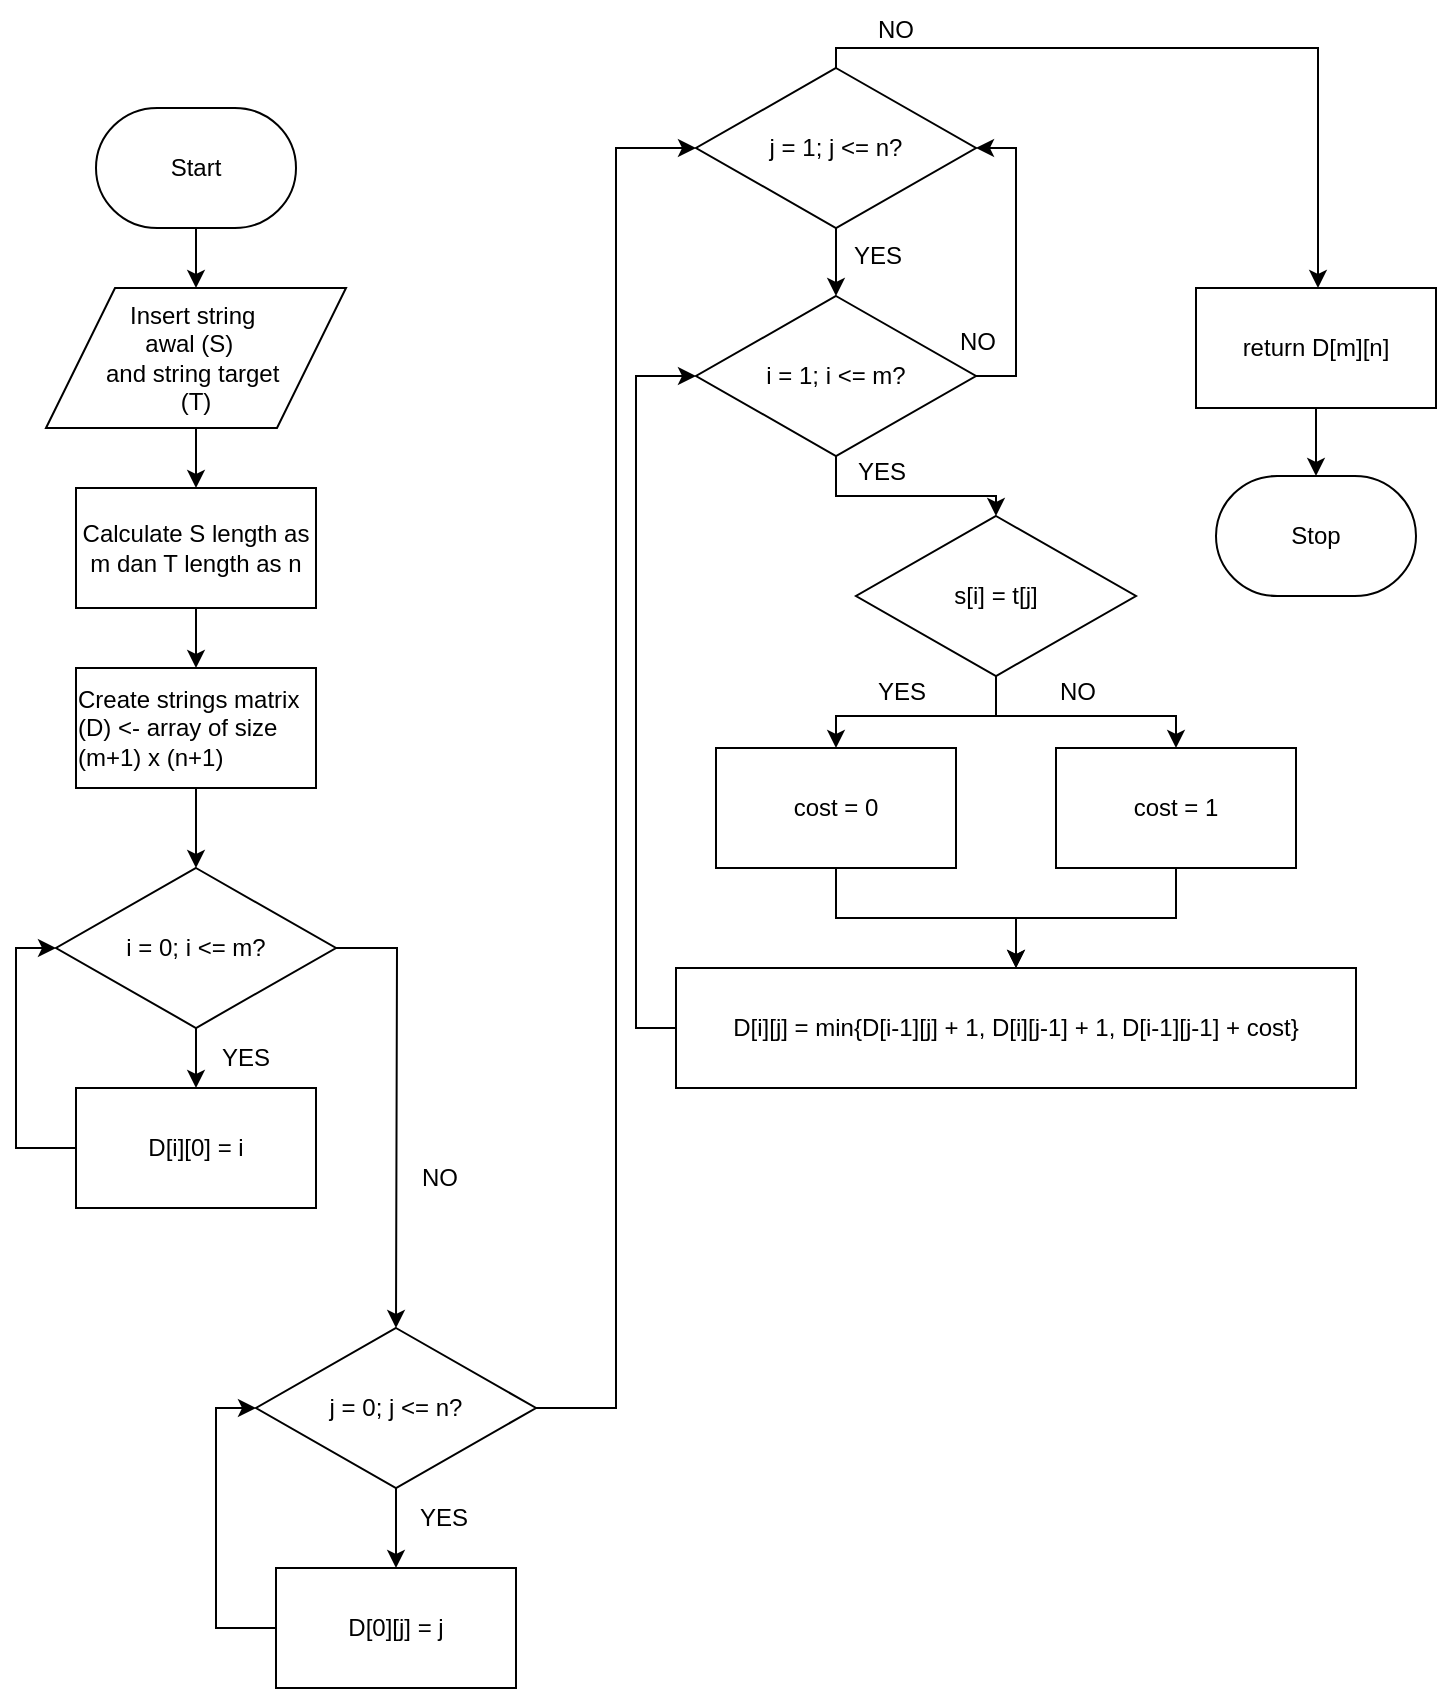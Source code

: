 <mxfile version="24.0.8" type="github" pages="2">
  <diagram name="Page-1" id="bElfAJ916uNWT5C03lzp">
    <mxGraphModel dx="1723" dy="743" grid="1" gridSize="10" guides="1" tooltips="1" connect="1" arrows="1" fold="1" page="1" pageScale="1" pageWidth="850" pageHeight="1100" background="none" math="0" shadow="0">
      <root>
        <mxCell id="0" />
        <mxCell id="1" parent="0" />
        <mxCell id="XxzT5j9qiFzCFvjzufye-4" value="" style="edgeStyle=orthogonalEdgeStyle;rounded=0;orthogonalLoop=1;jettySize=auto;html=1;labelBackgroundColor=none;fontColor=default;fontStyle=0;" edge="1" parent="1" source="XxzT5j9qiFzCFvjzufye-10" target="XxzT5j9qiFzCFvjzufye-3">
          <mxGeometry relative="1" as="geometry" />
        </mxCell>
        <mxCell id="XxzT5j9qiFzCFvjzufye-2" value="Start" style="strokeWidth=1;html=1;shape=mxgraph.flowchart.terminator;whiteSpace=wrap;labelBackgroundColor=none;fontStyle=0;" vertex="1" parent="1">
          <mxGeometry x="90" y="280" width="100" height="60" as="geometry" />
        </mxCell>
        <mxCell id="XxzT5j9qiFzCFvjzufye-6" value="" style="edgeStyle=orthogonalEdgeStyle;rounded=0;orthogonalLoop=1;jettySize=auto;html=1;labelBackgroundColor=none;fontColor=default;fontStyle=0;" edge="1" parent="1" source="XxzT5j9qiFzCFvjzufye-3" target="XxzT5j9qiFzCFvjzufye-5">
          <mxGeometry relative="1" as="geometry" />
        </mxCell>
        <mxCell id="XxzT5j9qiFzCFvjzufye-3" value="Calculate S length as m dan T length as n" style="whiteSpace=wrap;html=1;strokeWidth=1;labelBackgroundColor=none;fontStyle=0;strokeColor=default;" vertex="1" parent="1">
          <mxGeometry x="80" y="470" width="120" height="60" as="geometry" />
        </mxCell>
        <mxCell id="XxzT5j9qiFzCFvjzufye-5" value="&lt;div style=&quot;text-align: left;&quot;&gt;&lt;span style=&quot;background-color: initial;&quot;&gt;Create strings matrix (D) &amp;lt;- array of size (m+1) x (n+1)&lt;/span&gt;&lt;/div&gt;" style="whiteSpace=wrap;html=1;strokeWidth=1;labelBackgroundColor=none;fontStyle=0;" vertex="1" parent="1">
          <mxGeometry x="80" y="560" width="120" height="60" as="geometry" />
        </mxCell>
        <mxCell id="XxzT5j9qiFzCFvjzufye-11" value="" style="edgeStyle=orthogonalEdgeStyle;rounded=0;orthogonalLoop=1;jettySize=auto;html=1;labelBackgroundColor=none;fontColor=default;fontStyle=0;" edge="1" parent="1" source="XxzT5j9qiFzCFvjzufye-2" target="XxzT5j9qiFzCFvjzufye-10">
          <mxGeometry relative="1" as="geometry">
            <mxPoint x="140" y="340" as="sourcePoint" />
            <mxPoint x="140" y="480" as="targetPoint" />
          </mxGeometry>
        </mxCell>
        <mxCell id="XxzT5j9qiFzCFvjzufye-10" value="Insert string&amp;nbsp;&lt;div&gt;awal (S)&amp;nbsp;&amp;nbsp;&lt;div&gt;and string target&amp;nbsp;&lt;/div&gt;&lt;div&gt;(T)&lt;/div&gt;&lt;/div&gt;" style="shape=parallelogram;html=1;strokeWidth=1;perimeter=parallelogramPerimeter;whiteSpace=wrap;rounded=0;arcSize=12;size=0.23;labelBackgroundColor=none;fontStyle=0;" vertex="1" parent="1">
          <mxGeometry x="65" y="370" width="150" height="70" as="geometry" />
        </mxCell>
        <mxCell id="XxzT5j9qiFzCFvjzufye-13" value="" style="edgeStyle=orthogonalEdgeStyle;rounded=0;orthogonalLoop=1;jettySize=auto;html=1;labelBackgroundColor=none;fontColor=default;fontStyle=0;" edge="1" parent="1" source="XxzT5j9qiFzCFvjzufye-5">
          <mxGeometry relative="1" as="geometry">
            <mxPoint x="140" y="620" as="sourcePoint" />
            <mxPoint x="140" y="660" as="targetPoint" />
          </mxGeometry>
        </mxCell>
        <mxCell id="XxzT5j9qiFzCFvjzufye-42" value="" style="edgeStyle=orthogonalEdgeStyle;rounded=0;orthogonalLoop=1;jettySize=auto;html=1;labelBackgroundColor=none;fontColor=default;" edge="1" parent="1" source="XxzT5j9qiFzCFvjzufye-40" target="XxzT5j9qiFzCFvjzufye-41">
          <mxGeometry relative="1" as="geometry" />
        </mxCell>
        <mxCell id="XxzT5j9qiFzCFvjzufye-47" style="edgeStyle=orthogonalEdgeStyle;rounded=0;orthogonalLoop=1;jettySize=auto;html=1;labelBackgroundColor=none;fontColor=default;" edge="1" parent="1" source="XxzT5j9qiFzCFvjzufye-40">
          <mxGeometry relative="1" as="geometry">
            <mxPoint x="240" y="890" as="targetPoint" />
          </mxGeometry>
        </mxCell>
        <mxCell id="XxzT5j9qiFzCFvjzufye-40" value="i = 0; i &amp;lt;= m?" style="rhombus;whiteSpace=wrap;html=1;labelBackgroundColor=none;" vertex="1" parent="1">
          <mxGeometry x="70" y="660" width="140" height="80" as="geometry" />
        </mxCell>
        <mxCell id="XxzT5j9qiFzCFvjzufye-43" style="edgeStyle=orthogonalEdgeStyle;rounded=0;orthogonalLoop=1;jettySize=auto;html=1;entryX=0;entryY=0.5;entryDx=0;entryDy=0;labelBackgroundColor=none;fontColor=default;" edge="1" parent="1" source="XxzT5j9qiFzCFvjzufye-41" target="XxzT5j9qiFzCFvjzufye-40">
          <mxGeometry relative="1" as="geometry">
            <Array as="points">
              <mxPoint x="50" y="800" />
              <mxPoint x="50" y="700" />
            </Array>
          </mxGeometry>
        </mxCell>
        <mxCell id="XxzT5j9qiFzCFvjzufye-41" value="D[i][0] = i" style="whiteSpace=wrap;html=1;labelBackgroundColor=none;" vertex="1" parent="1">
          <mxGeometry x="80" y="770" width="120" height="60" as="geometry" />
        </mxCell>
        <mxCell id="XxzT5j9qiFzCFvjzufye-44" value="YES" style="text;html=1;align=center;verticalAlign=middle;whiteSpace=wrap;rounded=0;labelBackgroundColor=none;" vertex="1" parent="1">
          <mxGeometry x="135" y="740" width="60" height="30" as="geometry" />
        </mxCell>
        <mxCell id="XxzT5j9qiFzCFvjzufye-50" style="edgeStyle=orthogonalEdgeStyle;rounded=0;orthogonalLoop=1;jettySize=auto;html=1;entryX=0.5;entryY=0;entryDx=0;entryDy=0;labelBackgroundColor=none;fontColor=default;" edge="1" parent="1" source="XxzT5j9qiFzCFvjzufye-48" target="XxzT5j9qiFzCFvjzufye-49">
          <mxGeometry relative="1" as="geometry" />
        </mxCell>
        <mxCell id="XxzT5j9qiFzCFvjzufye-54" style="edgeStyle=orthogonalEdgeStyle;rounded=0;orthogonalLoop=1;jettySize=auto;html=1;entryX=0;entryY=0.5;entryDx=0;entryDy=0;" edge="1" parent="1" source="XxzT5j9qiFzCFvjzufye-48" target="XxzT5j9qiFzCFvjzufye-55">
          <mxGeometry relative="1" as="geometry">
            <mxPoint x="390" y="310" as="targetPoint" />
            <Array as="points">
              <mxPoint x="350" y="930" />
              <mxPoint x="350" y="300" />
            </Array>
          </mxGeometry>
        </mxCell>
        <mxCell id="XxzT5j9qiFzCFvjzufye-48" value="j = 0; j &amp;lt;= n?" style="rhombus;whiteSpace=wrap;html=1;labelBackgroundColor=none;" vertex="1" parent="1">
          <mxGeometry x="170" y="890" width="140" height="80" as="geometry" />
        </mxCell>
        <mxCell id="XxzT5j9qiFzCFvjzufye-51" style="edgeStyle=orthogonalEdgeStyle;rounded=0;orthogonalLoop=1;jettySize=auto;html=1;entryX=0;entryY=0.5;entryDx=0;entryDy=0;labelBackgroundColor=none;fontColor=default;" edge="1" parent="1" source="XxzT5j9qiFzCFvjzufye-49" target="XxzT5j9qiFzCFvjzufye-48">
          <mxGeometry relative="1" as="geometry">
            <Array as="points">
              <mxPoint x="150" y="1040" />
              <mxPoint x="150" y="930" />
            </Array>
          </mxGeometry>
        </mxCell>
        <mxCell id="XxzT5j9qiFzCFvjzufye-49" value="D[0][j] = j" style="whiteSpace=wrap;html=1;labelBackgroundColor=none;" vertex="1" parent="1">
          <mxGeometry x="180" y="1010" width="120" height="60" as="geometry" />
        </mxCell>
        <mxCell id="XxzT5j9qiFzCFvjzufye-52" value="YES" style="text;html=1;align=center;verticalAlign=middle;whiteSpace=wrap;rounded=0;labelBackgroundColor=none;" vertex="1" parent="1">
          <mxGeometry x="234" y="970" width="60" height="30" as="geometry" />
        </mxCell>
        <mxCell id="XxzT5j9qiFzCFvjzufye-53" value="NO" style="text;html=1;align=center;verticalAlign=middle;whiteSpace=wrap;rounded=0;labelBackgroundColor=none;" vertex="1" parent="1">
          <mxGeometry x="232" y="800" width="60" height="30" as="geometry" />
        </mxCell>
        <mxCell id="XxzT5j9qiFzCFvjzufye-57" value="" style="edgeStyle=orthogonalEdgeStyle;rounded=0;orthogonalLoop=1;jettySize=auto;html=1;" edge="1" parent="1" source="XxzT5j9qiFzCFvjzufye-55" target="XxzT5j9qiFzCFvjzufye-56">
          <mxGeometry relative="1" as="geometry" />
        </mxCell>
        <mxCell id="XxzT5j9qiFzCFvjzufye-76" style="edgeStyle=orthogonalEdgeStyle;rounded=0;orthogonalLoop=1;jettySize=auto;html=1;" edge="1" parent="1" source="XxzT5j9qiFzCFvjzufye-55" target="XxzT5j9qiFzCFvjzufye-78">
          <mxGeometry relative="1" as="geometry">
            <mxPoint x="700" y="400" as="targetPoint" />
            <Array as="points">
              <mxPoint x="460" y="250" />
              <mxPoint x="701" y="250" />
              <mxPoint x="701" y="400" />
            </Array>
          </mxGeometry>
        </mxCell>
        <mxCell id="XxzT5j9qiFzCFvjzufye-55" value="j = 1; j &amp;lt;= n?" style="rhombus;whiteSpace=wrap;html=1;labelBackgroundColor=none;" vertex="1" parent="1">
          <mxGeometry x="390" y="260" width="140" height="80" as="geometry" />
        </mxCell>
        <mxCell id="XxzT5j9qiFzCFvjzufye-59" value="" style="edgeStyle=orthogonalEdgeStyle;rounded=0;orthogonalLoop=1;jettySize=auto;html=1;" edge="1" parent="1" source="XxzT5j9qiFzCFvjzufye-56" target="XxzT5j9qiFzCFvjzufye-58">
          <mxGeometry relative="1" as="geometry" />
        </mxCell>
        <mxCell id="XxzT5j9qiFzCFvjzufye-70" style="edgeStyle=orthogonalEdgeStyle;rounded=0;orthogonalLoop=1;jettySize=auto;html=1;entryX=1;entryY=0.5;entryDx=0;entryDy=0;" edge="1" parent="1" source="XxzT5j9qiFzCFvjzufye-56" target="XxzT5j9qiFzCFvjzufye-55">
          <mxGeometry relative="1" as="geometry">
            <Array as="points">
              <mxPoint x="550" y="414" />
              <mxPoint x="550" y="300" />
            </Array>
          </mxGeometry>
        </mxCell>
        <mxCell id="XxzT5j9qiFzCFvjzufye-56" value="i = 1; i &amp;lt;= m?" style="rhombus;whiteSpace=wrap;html=1;labelBackgroundColor=none;" vertex="1" parent="1">
          <mxGeometry x="390" y="374" width="140" height="80" as="geometry" />
        </mxCell>
        <mxCell id="XxzT5j9qiFzCFvjzufye-61" value="" style="edgeStyle=orthogonalEdgeStyle;rounded=0;orthogonalLoop=1;jettySize=auto;html=1;" edge="1" parent="1" source="XxzT5j9qiFzCFvjzufye-58" target="XxzT5j9qiFzCFvjzufye-60">
          <mxGeometry relative="1" as="geometry" />
        </mxCell>
        <mxCell id="XxzT5j9qiFzCFvjzufye-63" value="" style="edgeStyle=orthogonalEdgeStyle;rounded=0;orthogonalLoop=1;jettySize=auto;html=1;" edge="1" parent="1" source="XxzT5j9qiFzCFvjzufye-58" target="XxzT5j9qiFzCFvjzufye-62">
          <mxGeometry relative="1" as="geometry" />
        </mxCell>
        <mxCell id="XxzT5j9qiFzCFvjzufye-58" value="s[i] = t[j]" style="rhombus;whiteSpace=wrap;html=1;labelBackgroundColor=none;" vertex="1" parent="1">
          <mxGeometry x="470" y="484" width="140" height="80" as="geometry" />
        </mxCell>
        <mxCell id="XxzT5j9qiFzCFvjzufye-66" value="" style="edgeStyle=orthogonalEdgeStyle;rounded=0;orthogonalLoop=1;jettySize=auto;html=1;" edge="1" parent="1" source="XxzT5j9qiFzCFvjzufye-60" target="XxzT5j9qiFzCFvjzufye-65">
          <mxGeometry relative="1" as="geometry" />
        </mxCell>
        <mxCell id="XxzT5j9qiFzCFvjzufye-60" value="cost = 0" style="whiteSpace=wrap;html=1;labelBackgroundColor=none;" vertex="1" parent="1">
          <mxGeometry x="400" y="600" width="120" height="60" as="geometry" />
        </mxCell>
        <mxCell id="XxzT5j9qiFzCFvjzufye-67" style="edgeStyle=orthogonalEdgeStyle;rounded=0;orthogonalLoop=1;jettySize=auto;html=1;entryX=0.5;entryY=0;entryDx=0;entryDy=0;" edge="1" parent="1" source="XxzT5j9qiFzCFvjzufye-62" target="XxzT5j9qiFzCFvjzufye-65">
          <mxGeometry relative="1" as="geometry" />
        </mxCell>
        <mxCell id="XxzT5j9qiFzCFvjzufye-62" value="cost = 1" style="whiteSpace=wrap;html=1;labelBackgroundColor=none;" vertex="1" parent="1">
          <mxGeometry x="570" y="600" width="120" height="60" as="geometry" />
        </mxCell>
        <mxCell id="XxzT5j9qiFzCFvjzufye-69" style="edgeStyle=orthogonalEdgeStyle;rounded=0;orthogonalLoop=1;jettySize=auto;html=1;entryX=0;entryY=0.5;entryDx=0;entryDy=0;" edge="1" parent="1" source="XxzT5j9qiFzCFvjzufye-65" target="XxzT5j9qiFzCFvjzufye-56">
          <mxGeometry relative="1" as="geometry">
            <Array as="points">
              <mxPoint x="360" y="740" />
              <mxPoint x="360" y="414" />
            </Array>
          </mxGeometry>
        </mxCell>
        <mxCell id="XxzT5j9qiFzCFvjzufye-65" value="D[i][j] = min{D[i-1][j] + 1, D[i][j-1] + 1, D[i-1][j-1] + cost}" style="whiteSpace=wrap;html=1;labelBackgroundColor=none;" vertex="1" parent="1">
          <mxGeometry x="380" y="710" width="340" height="60" as="geometry" />
        </mxCell>
        <mxCell id="XxzT5j9qiFzCFvjzufye-71" value="YES" style="text;html=1;align=center;verticalAlign=middle;whiteSpace=wrap;rounded=0;labelBackgroundColor=none;" vertex="1" parent="1">
          <mxGeometry x="453" y="447" width="60" height="30" as="geometry" />
        </mxCell>
        <mxCell id="XxzT5j9qiFzCFvjzufye-72" value="YES" style="text;html=1;align=center;verticalAlign=middle;whiteSpace=wrap;rounded=0;labelBackgroundColor=none;" vertex="1" parent="1">
          <mxGeometry x="451" y="339" width="60" height="30" as="geometry" />
        </mxCell>
        <mxCell id="XxzT5j9qiFzCFvjzufye-73" value="NO" style="text;html=1;align=center;verticalAlign=middle;whiteSpace=wrap;rounded=0;labelBackgroundColor=none;" vertex="1" parent="1">
          <mxGeometry x="501" y="382" width="60" height="30" as="geometry" />
        </mxCell>
        <mxCell id="XxzT5j9qiFzCFvjzufye-74" value="YES" style="text;html=1;align=center;verticalAlign=middle;whiteSpace=wrap;rounded=0;labelBackgroundColor=none;" vertex="1" parent="1">
          <mxGeometry x="463" y="557" width="60" height="30" as="geometry" />
        </mxCell>
        <mxCell id="XxzT5j9qiFzCFvjzufye-75" value="NO" style="text;html=1;align=center;verticalAlign=middle;whiteSpace=wrap;rounded=0;labelBackgroundColor=none;" vertex="1" parent="1">
          <mxGeometry x="551" y="557" width="60" height="30" as="geometry" />
        </mxCell>
        <mxCell id="XxzT5j9qiFzCFvjzufye-77" value="NO" style="text;html=1;align=center;verticalAlign=middle;whiteSpace=wrap;rounded=0;labelBackgroundColor=none;" vertex="1" parent="1">
          <mxGeometry x="460" y="226" width="60" height="30" as="geometry" />
        </mxCell>
        <mxCell id="XxzT5j9qiFzCFvjzufye-78" value="return D[m][n]" style="rounded=0;whiteSpace=wrap;html=1;" vertex="1" parent="1">
          <mxGeometry x="640" y="370" width="120" height="60" as="geometry" />
        </mxCell>
        <mxCell id="XxzT5j9qiFzCFvjzufye-79" value="Stop" style="strokeWidth=1;html=1;shape=mxgraph.flowchart.terminator;whiteSpace=wrap;labelBackgroundColor=none;fontStyle=0;" vertex="1" parent="1">
          <mxGeometry x="650" y="464" width="100" height="60" as="geometry" />
        </mxCell>
        <mxCell id="XxzT5j9qiFzCFvjzufye-80" style="edgeStyle=orthogonalEdgeStyle;rounded=0;orthogonalLoop=1;jettySize=auto;html=1;entryX=0.5;entryY=0;entryDx=0;entryDy=0;entryPerimeter=0;" edge="1" parent="1" source="XxzT5j9qiFzCFvjzufye-78" target="XxzT5j9qiFzCFvjzufye-79">
          <mxGeometry relative="1" as="geometry" />
        </mxCell>
      </root>
    </mxGraphModel>
  </diagram>
  <diagram id="7AWdkuA5PqIn0m7c2EuJ" name="Page-2">
    <mxGraphModel dx="1034" dy="446" grid="1" gridSize="10" guides="1" tooltips="1" connect="1" arrows="1" fold="1" page="1" pageScale="1" pageWidth="850" pageHeight="1100" math="0" shadow="0">
      <root>
        <mxCell id="0" />
        <mxCell id="1" parent="0" />
        <mxCell id="4dFGKcJAn1um0_q6i1bH-3" value="" style="edgeStyle=orthogonalEdgeStyle;rounded=0;orthogonalLoop=1;jettySize=auto;html=1;" edge="1" parent="1" source="4dFGKcJAn1um0_q6i1bH-4" target="4dFGKcJAn1um0_q6i1bH-2">
          <mxGeometry relative="1" as="geometry" />
        </mxCell>
        <mxCell id="4dFGKcJAn1um0_q6i1bH-1" value="Studi Literatur&lt;br&gt;Levenshtein Distance" style="rounded=0;whiteSpace=wrap;html=1;" vertex="1" parent="1">
          <mxGeometry x="350" y="80" width="120" height="60" as="geometry" />
        </mxCell>
        <mxCell id="4dFGKcJAn1um0_q6i1bH-7" value="" style="edgeStyle=orthogonalEdgeStyle;rounded=0;orthogonalLoop=1;jettySize=auto;html=1;" edge="1" parent="1" source="4dFGKcJAn1um0_q6i1bH-2" target="4dFGKcJAn1um0_q6i1bH-6">
          <mxGeometry relative="1" as="geometry" />
        </mxCell>
        <mxCell id="4dFGKcJAn1um0_q6i1bH-2" value="Pengumpulan data kata tidak baku dan kata baku dengan sumber KBBI" style="rounded=0;whiteSpace=wrap;html=1;" vertex="1" parent="1">
          <mxGeometry x="340" y="250" width="140" height="60" as="geometry" />
        </mxCell>
        <mxCell id="4dFGKcJAn1um0_q6i1bH-5" value="" style="edgeStyle=orthogonalEdgeStyle;rounded=0;orthogonalLoop=1;jettySize=auto;html=1;" edge="1" parent="1" source="4dFGKcJAn1um0_q6i1bH-1" target="4dFGKcJAn1um0_q6i1bH-4">
          <mxGeometry relative="1" as="geometry">
            <mxPoint x="410" y="140" as="sourcePoint" />
            <mxPoint x="410" y="250" as="targetPoint" />
          </mxGeometry>
        </mxCell>
        <mxCell id="4dFGKcJAn1um0_q6i1bH-4" value="Pengumpulan data artikel berita Tribun sebanyak 1000 artikel sebagai data latih dan data uji" style="rounded=0;whiteSpace=wrap;html=1;" vertex="1" parent="1">
          <mxGeometry x="330" y="160" width="160" height="70" as="geometry" />
        </mxCell>
        <mxCell id="4dFGKcJAn1um0_q6i1bH-9" value="" style="edgeStyle=orthogonalEdgeStyle;rounded=0;orthogonalLoop=1;jettySize=auto;html=1;" edge="1" parent="1" source="4dFGKcJAn1um0_q6i1bH-6" target="4dFGKcJAn1um0_q6i1bH-8">
          <mxGeometry relative="1" as="geometry" />
        </mxCell>
        <mxCell id="4dFGKcJAn1um0_q6i1bH-6" value="Pembuatan model Machine Learning menggunakan algoritma Levenshtein Distance" style="rounded=0;whiteSpace=wrap;html=1;" vertex="1" parent="1">
          <mxGeometry x="340" y="340" width="140" height="60" as="geometry" />
        </mxCell>
        <mxCell id="4dFGKcJAn1um0_q6i1bH-11" value="" style="edgeStyle=orthogonalEdgeStyle;rounded=0;orthogonalLoop=1;jettySize=auto;html=1;" edge="1" parent="1" source="4dFGKcJAn1um0_q6i1bH-12" target="4dFGKcJAn1um0_q6i1bH-10">
          <mxGeometry relative="1" as="geometry" />
        </mxCell>
        <mxCell id="4dFGKcJAn1um0_q6i1bH-8" value="Uji coba data latih dan data uji terhadap model Machine Learning yang telah dibangun" style="rounded=0;whiteSpace=wrap;html=1;" vertex="1" parent="1">
          <mxGeometry x="340" y="430" width="140" height="60" as="geometry" />
        </mxCell>
        <mxCell id="4dFGKcJAn1um0_q6i1bH-10" value="Penyusunan Laporan hasil penelitian Skripsi" style="rounded=0;whiteSpace=wrap;html=1;" vertex="1" parent="1">
          <mxGeometry x="340" y="680" width="140" height="60" as="geometry" />
        </mxCell>
        <mxCell id="4dFGKcJAn1um0_q6i1bH-13" value="" style="edgeStyle=orthogonalEdgeStyle;rounded=0;orthogonalLoop=1;jettySize=auto;html=1;" edge="1" parent="1" source="4dFGKcJAn1um0_q6i1bH-14" target="4dFGKcJAn1um0_q6i1bH-12">
          <mxGeometry relative="1" as="geometry">
            <mxPoint x="410" y="510" as="sourcePoint" />
            <mxPoint x="410" y="640" as="targetPoint" />
          </mxGeometry>
        </mxCell>
        <mxCell id="4dFGKcJAn1um0_q6i1bH-12" value="Implementasi model machine learning ke aplikasi website" style="rounded=0;whiteSpace=wrap;html=1;" vertex="1" parent="1">
          <mxGeometry x="340" y="600" width="140" height="60" as="geometry" />
        </mxCell>
        <mxCell id="4dFGKcJAn1um0_q6i1bH-15" value="" style="edgeStyle=orthogonalEdgeStyle;rounded=0;orthogonalLoop=1;jettySize=auto;html=1;" edge="1" parent="1" source="4dFGKcJAn1um0_q6i1bH-8" target="4dFGKcJAn1um0_q6i1bH-14">
          <mxGeometry relative="1" as="geometry">
            <mxPoint x="410" y="490" as="sourcePoint" />
            <mxPoint x="410" y="580" as="targetPoint" />
          </mxGeometry>
        </mxCell>
        <mxCell id="4dFGKcJAn1um0_q6i1bH-14" value="Evaluasi hasil uji coba" style="rounded=0;whiteSpace=wrap;html=1;" vertex="1" parent="1">
          <mxGeometry x="340" y="520" width="140" height="60" as="geometry" />
        </mxCell>
      </root>
    </mxGraphModel>
  </diagram>
</mxfile>
